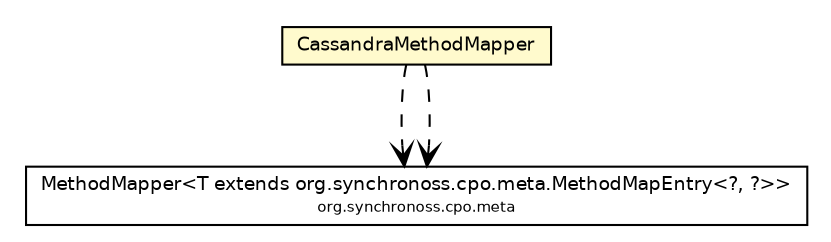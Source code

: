 #!/usr/local/bin/dot
#
# Class diagram 
# Generated by UmlGraph version 4.6 (http://www.spinellis.gr/sw/umlgraph)
#

digraph G {
	edge [fontname="Helvetica",fontsize=10,labelfontname="Helvetica",labelfontsize=10];
	node [fontname="Helvetica",fontsize=10,shape=plaintext];
	// org.synchronoss.cpo.meta.MethodMapper<T extends org.synchronoss.cpo.meta.MethodMapEntry<?, ?>>
	c47849 [label=<<table border="0" cellborder="1" cellspacing="0" cellpadding="2" port="p" href="../../meta/MethodMapper.html">
		<tr><td><table border="0" cellspacing="0" cellpadding="1">
			<tr><td> MethodMapper&lt;T extends org.synchronoss.cpo.meta.MethodMapEntry&lt;?, ?&gt;&gt; </td></tr>
			<tr><td><font point-size="7.0"> org.synchronoss.cpo.meta </font></td></tr>
		</table></td></tr>
		</table>>, fontname="Helvetica", fontcolor="black", fontsize=9.0];
	// org.synchronoss.cpo.cassandra.meta.CassandraMethodMapper
	c47994 [label=<<table border="0" cellborder="1" cellspacing="0" cellpadding="2" port="p" bgcolor="lemonChiffon" href="./CassandraMethodMapper.html">
		<tr><td><table border="0" cellspacing="0" cellpadding="1">
			<tr><td> CassandraMethodMapper </td></tr>
		</table></td></tr>
		</table>>, fontname="Helvetica", fontcolor="black", fontsize=9.0];
	// org.synchronoss.cpo.cassandra.meta.CassandraMethodMapper DEPEND org.synchronoss.cpo.meta.MethodMapper<T extends org.synchronoss.cpo.meta.MethodMapEntry<?, ?>>
	c47994:p -> c47849:p [taillabel="", label="", headlabel="", fontname="Helvetica", fontcolor="black", fontsize=10.0, color="black", arrowhead=open, style=dashed];
	// org.synchronoss.cpo.cassandra.meta.CassandraMethodMapper DEPEND org.synchronoss.cpo.meta.MethodMapper<T extends org.synchronoss.cpo.meta.MethodMapEntry<?, ?>>
	c47994:p -> c47849:p [taillabel="", label="", headlabel="", fontname="Helvetica", fontcolor="black", fontsize=10.0, color="black", arrowhead=open, style=dashed];
}

